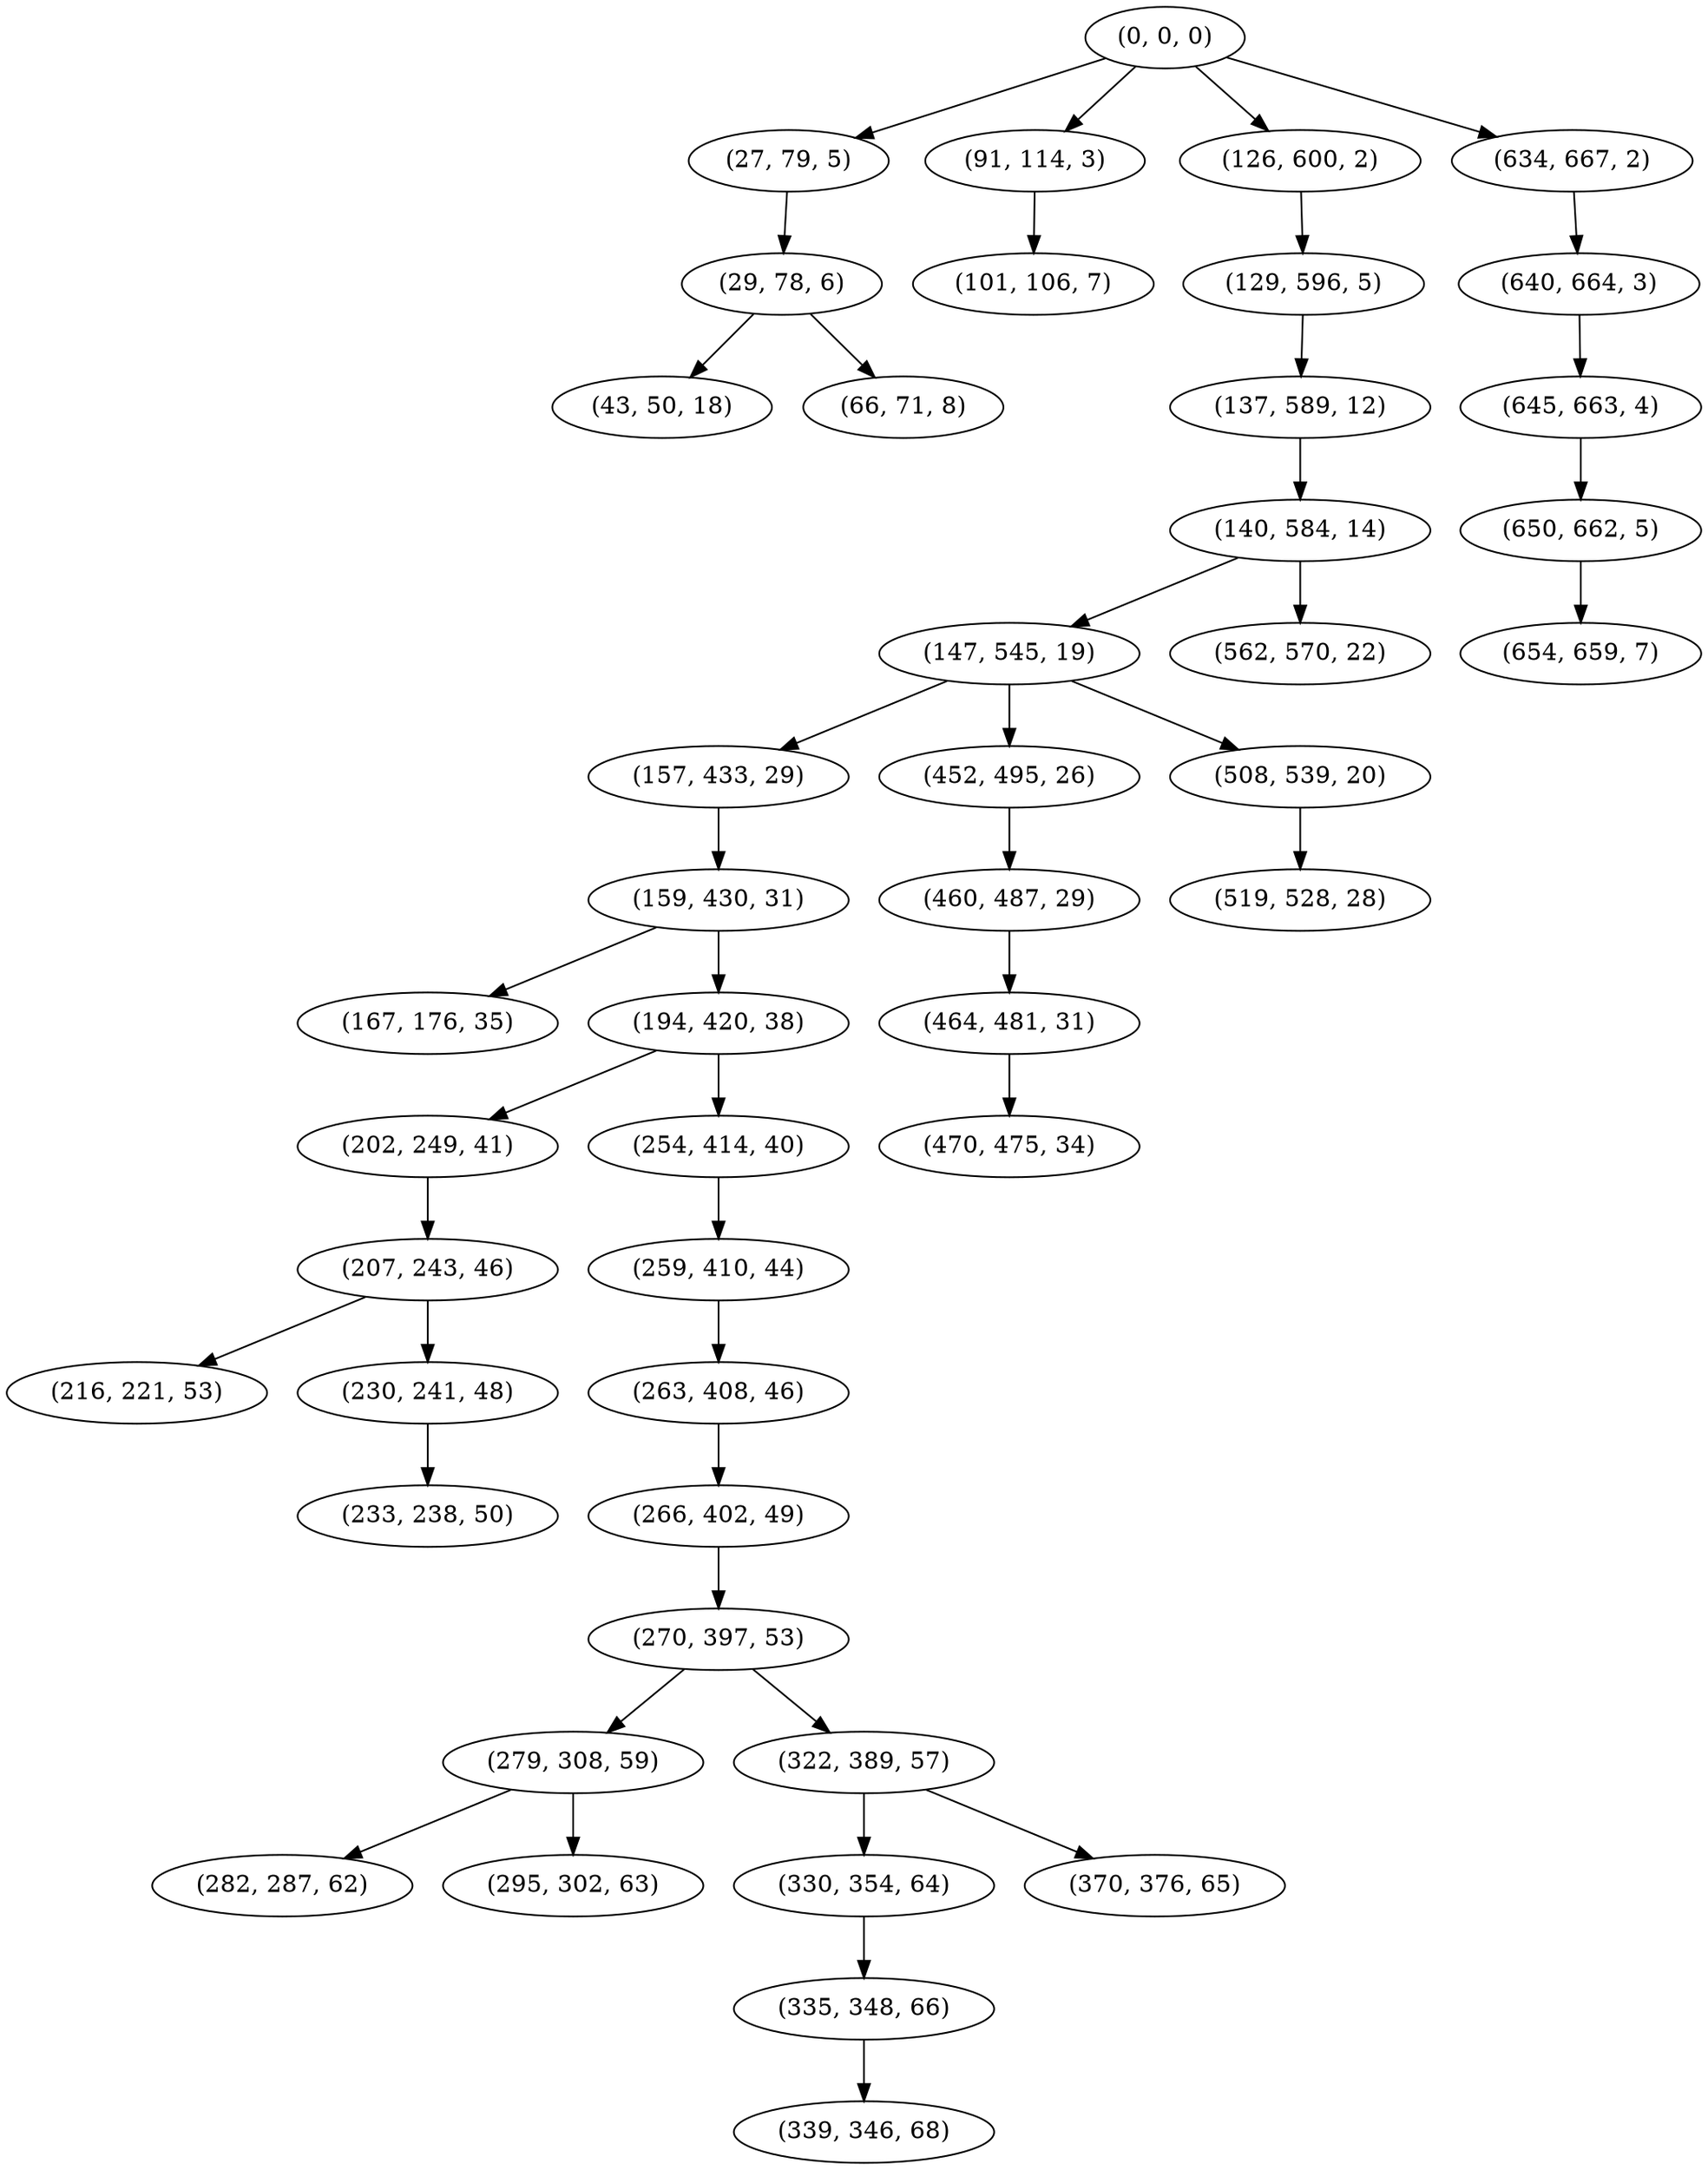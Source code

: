 digraph tree {
    "(0, 0, 0)";
    "(27, 79, 5)";
    "(29, 78, 6)";
    "(43, 50, 18)";
    "(66, 71, 8)";
    "(91, 114, 3)";
    "(101, 106, 7)";
    "(126, 600, 2)";
    "(129, 596, 5)";
    "(137, 589, 12)";
    "(140, 584, 14)";
    "(147, 545, 19)";
    "(157, 433, 29)";
    "(159, 430, 31)";
    "(167, 176, 35)";
    "(194, 420, 38)";
    "(202, 249, 41)";
    "(207, 243, 46)";
    "(216, 221, 53)";
    "(230, 241, 48)";
    "(233, 238, 50)";
    "(254, 414, 40)";
    "(259, 410, 44)";
    "(263, 408, 46)";
    "(266, 402, 49)";
    "(270, 397, 53)";
    "(279, 308, 59)";
    "(282, 287, 62)";
    "(295, 302, 63)";
    "(322, 389, 57)";
    "(330, 354, 64)";
    "(335, 348, 66)";
    "(339, 346, 68)";
    "(370, 376, 65)";
    "(452, 495, 26)";
    "(460, 487, 29)";
    "(464, 481, 31)";
    "(470, 475, 34)";
    "(508, 539, 20)";
    "(519, 528, 28)";
    "(562, 570, 22)";
    "(634, 667, 2)";
    "(640, 664, 3)";
    "(645, 663, 4)";
    "(650, 662, 5)";
    "(654, 659, 7)";
    "(0, 0, 0)" -> "(27, 79, 5)";
    "(0, 0, 0)" -> "(91, 114, 3)";
    "(0, 0, 0)" -> "(126, 600, 2)";
    "(0, 0, 0)" -> "(634, 667, 2)";
    "(27, 79, 5)" -> "(29, 78, 6)";
    "(29, 78, 6)" -> "(43, 50, 18)";
    "(29, 78, 6)" -> "(66, 71, 8)";
    "(91, 114, 3)" -> "(101, 106, 7)";
    "(126, 600, 2)" -> "(129, 596, 5)";
    "(129, 596, 5)" -> "(137, 589, 12)";
    "(137, 589, 12)" -> "(140, 584, 14)";
    "(140, 584, 14)" -> "(147, 545, 19)";
    "(140, 584, 14)" -> "(562, 570, 22)";
    "(147, 545, 19)" -> "(157, 433, 29)";
    "(147, 545, 19)" -> "(452, 495, 26)";
    "(147, 545, 19)" -> "(508, 539, 20)";
    "(157, 433, 29)" -> "(159, 430, 31)";
    "(159, 430, 31)" -> "(167, 176, 35)";
    "(159, 430, 31)" -> "(194, 420, 38)";
    "(194, 420, 38)" -> "(202, 249, 41)";
    "(194, 420, 38)" -> "(254, 414, 40)";
    "(202, 249, 41)" -> "(207, 243, 46)";
    "(207, 243, 46)" -> "(216, 221, 53)";
    "(207, 243, 46)" -> "(230, 241, 48)";
    "(230, 241, 48)" -> "(233, 238, 50)";
    "(254, 414, 40)" -> "(259, 410, 44)";
    "(259, 410, 44)" -> "(263, 408, 46)";
    "(263, 408, 46)" -> "(266, 402, 49)";
    "(266, 402, 49)" -> "(270, 397, 53)";
    "(270, 397, 53)" -> "(279, 308, 59)";
    "(270, 397, 53)" -> "(322, 389, 57)";
    "(279, 308, 59)" -> "(282, 287, 62)";
    "(279, 308, 59)" -> "(295, 302, 63)";
    "(322, 389, 57)" -> "(330, 354, 64)";
    "(322, 389, 57)" -> "(370, 376, 65)";
    "(330, 354, 64)" -> "(335, 348, 66)";
    "(335, 348, 66)" -> "(339, 346, 68)";
    "(452, 495, 26)" -> "(460, 487, 29)";
    "(460, 487, 29)" -> "(464, 481, 31)";
    "(464, 481, 31)" -> "(470, 475, 34)";
    "(508, 539, 20)" -> "(519, 528, 28)";
    "(634, 667, 2)" -> "(640, 664, 3)";
    "(640, 664, 3)" -> "(645, 663, 4)";
    "(645, 663, 4)" -> "(650, 662, 5)";
    "(650, 662, 5)" -> "(654, 659, 7)";
}
